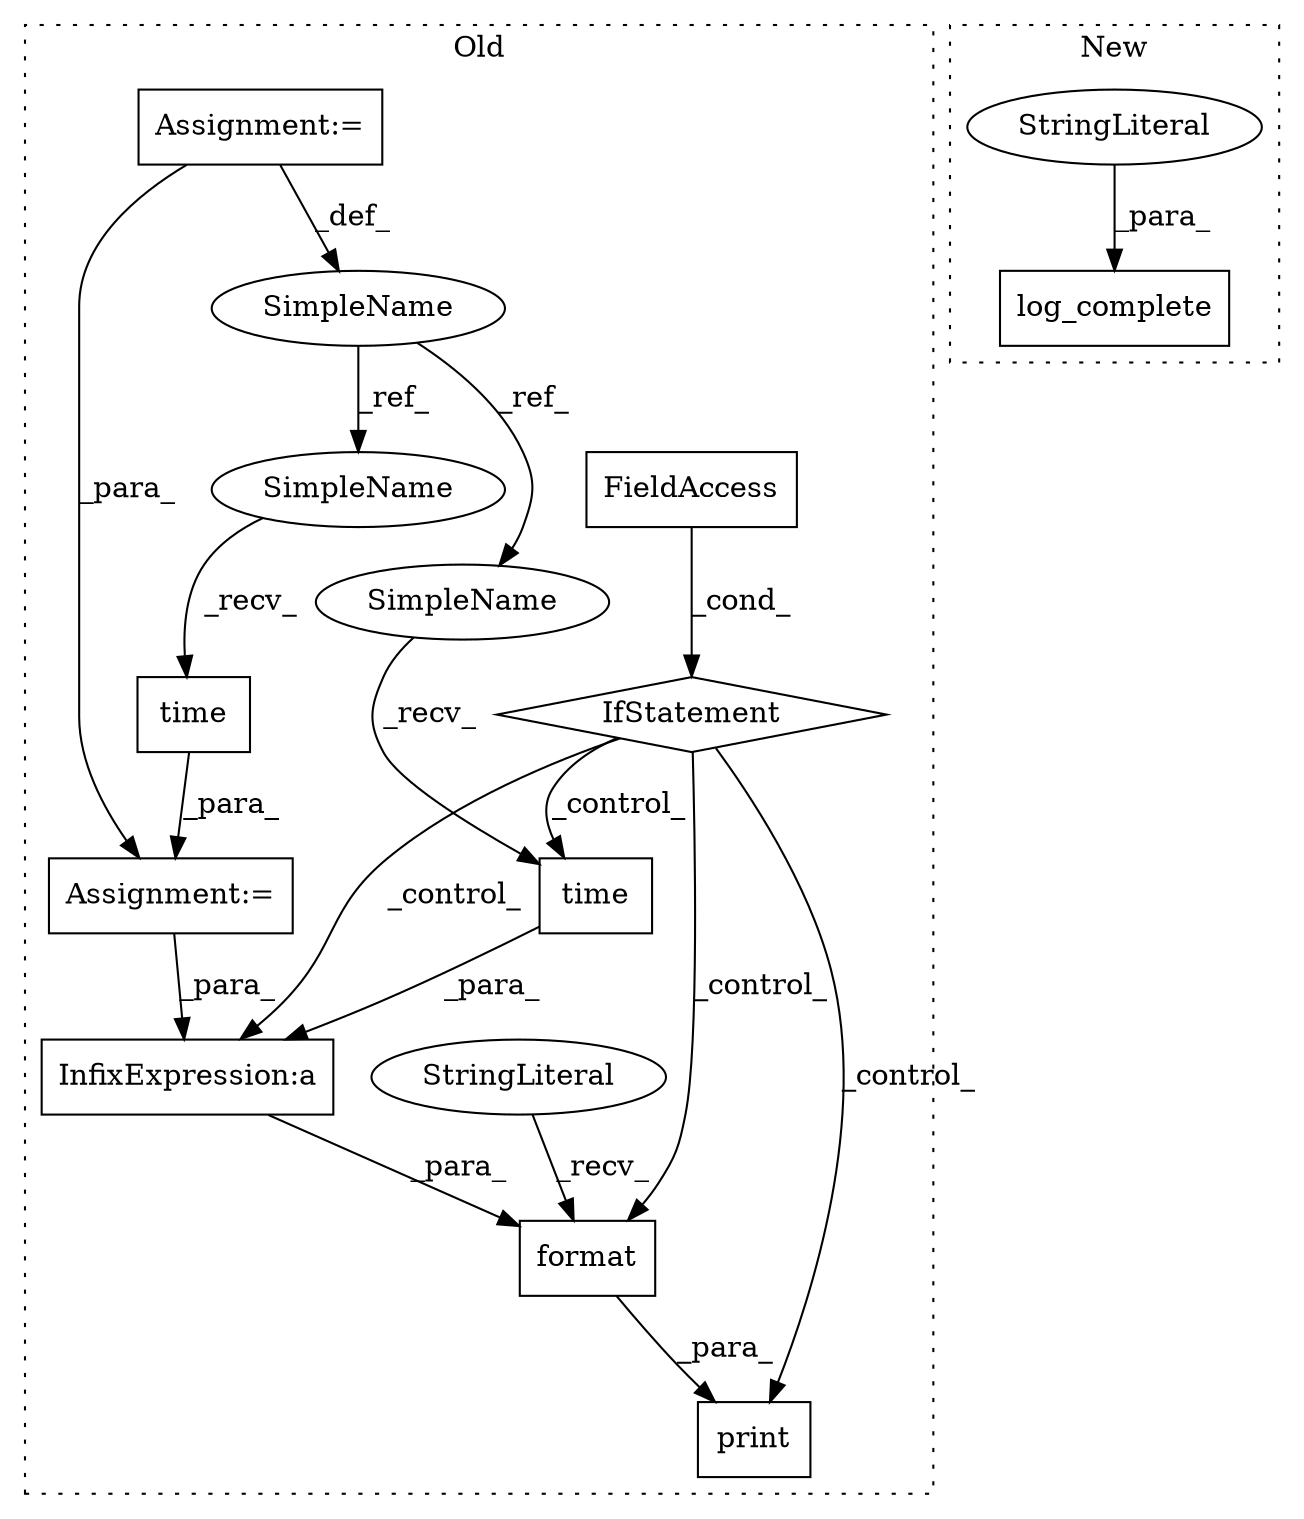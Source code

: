 digraph G {
subgraph cluster0 {
1 [label="print" a="32" s="12231,12312" l="6,1" shape="box"];
3 [label="InfixExpression:a" a="27" s="12303" l="3" shape="box"];
4 [label="FieldAccess" a="22" s="12209" l="12" shape="box"];
5 [label="format" a="32" s="12285,12311" l="7,1" shape="box"];
6 [label="IfStatement" a="25" s="12205,12221" l="4,2" shape="diamond"];
7 [label="time" a="32" s="12148" l="6" shape="box"];
8 [label="SimpleName" a="42" s="12127" l="4" shape="ellipse"];
9 [label="time" a="32" s="12297" l="6" shape="box"];
11 [label="StringLiteral" a="45" s="12237" l="47" shape="ellipse"];
12 [label="Assignment:=" a="7" s="12127" l="4" shape="box"];
13 [label="Assignment:=" a="7" s="12142" l="1" shape="box"];
14 [label="SimpleName" a="42" s="12292" l="4" shape="ellipse"];
15 [label="SimpleName" a="42" s="12143" l="4" shape="ellipse"];
label = "Old";
style="dotted";
}
subgraph cluster1 {
2 [label="log_complete" a="32" s="11136,11156" l="13,1" shape="box"];
10 [label="StringLiteral" a="45" s="11149" l="7" shape="ellipse"];
label = "New";
style="dotted";
}
3 -> 5 [label="_para_"];
4 -> 6 [label="_cond_"];
5 -> 1 [label="_para_"];
6 -> 9 [label="_control_"];
6 -> 3 [label="_control_"];
6 -> 5 [label="_control_"];
6 -> 1 [label="_control_"];
7 -> 13 [label="_para_"];
8 -> 15 [label="_ref_"];
8 -> 14 [label="_ref_"];
9 -> 3 [label="_para_"];
10 -> 2 [label="_para_"];
11 -> 5 [label="_recv_"];
12 -> 13 [label="_para_"];
12 -> 8 [label="_def_"];
13 -> 3 [label="_para_"];
14 -> 9 [label="_recv_"];
15 -> 7 [label="_recv_"];
}